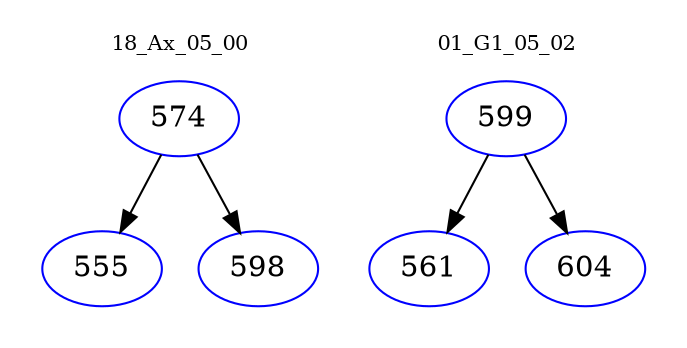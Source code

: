 digraph{
subgraph cluster_0 {
color = white
label = "18_Ax_05_00";
fontsize=10;
T0_574 [label="574", color="blue"]
T0_574 -> T0_555 [color="black"]
T0_555 [label="555", color="blue"]
T0_574 -> T0_598 [color="black"]
T0_598 [label="598", color="blue"]
}
subgraph cluster_1 {
color = white
label = "01_G1_05_02";
fontsize=10;
T1_599 [label="599", color="blue"]
T1_599 -> T1_561 [color="black"]
T1_561 [label="561", color="blue"]
T1_599 -> T1_604 [color="black"]
T1_604 [label="604", color="blue"]
}
}

